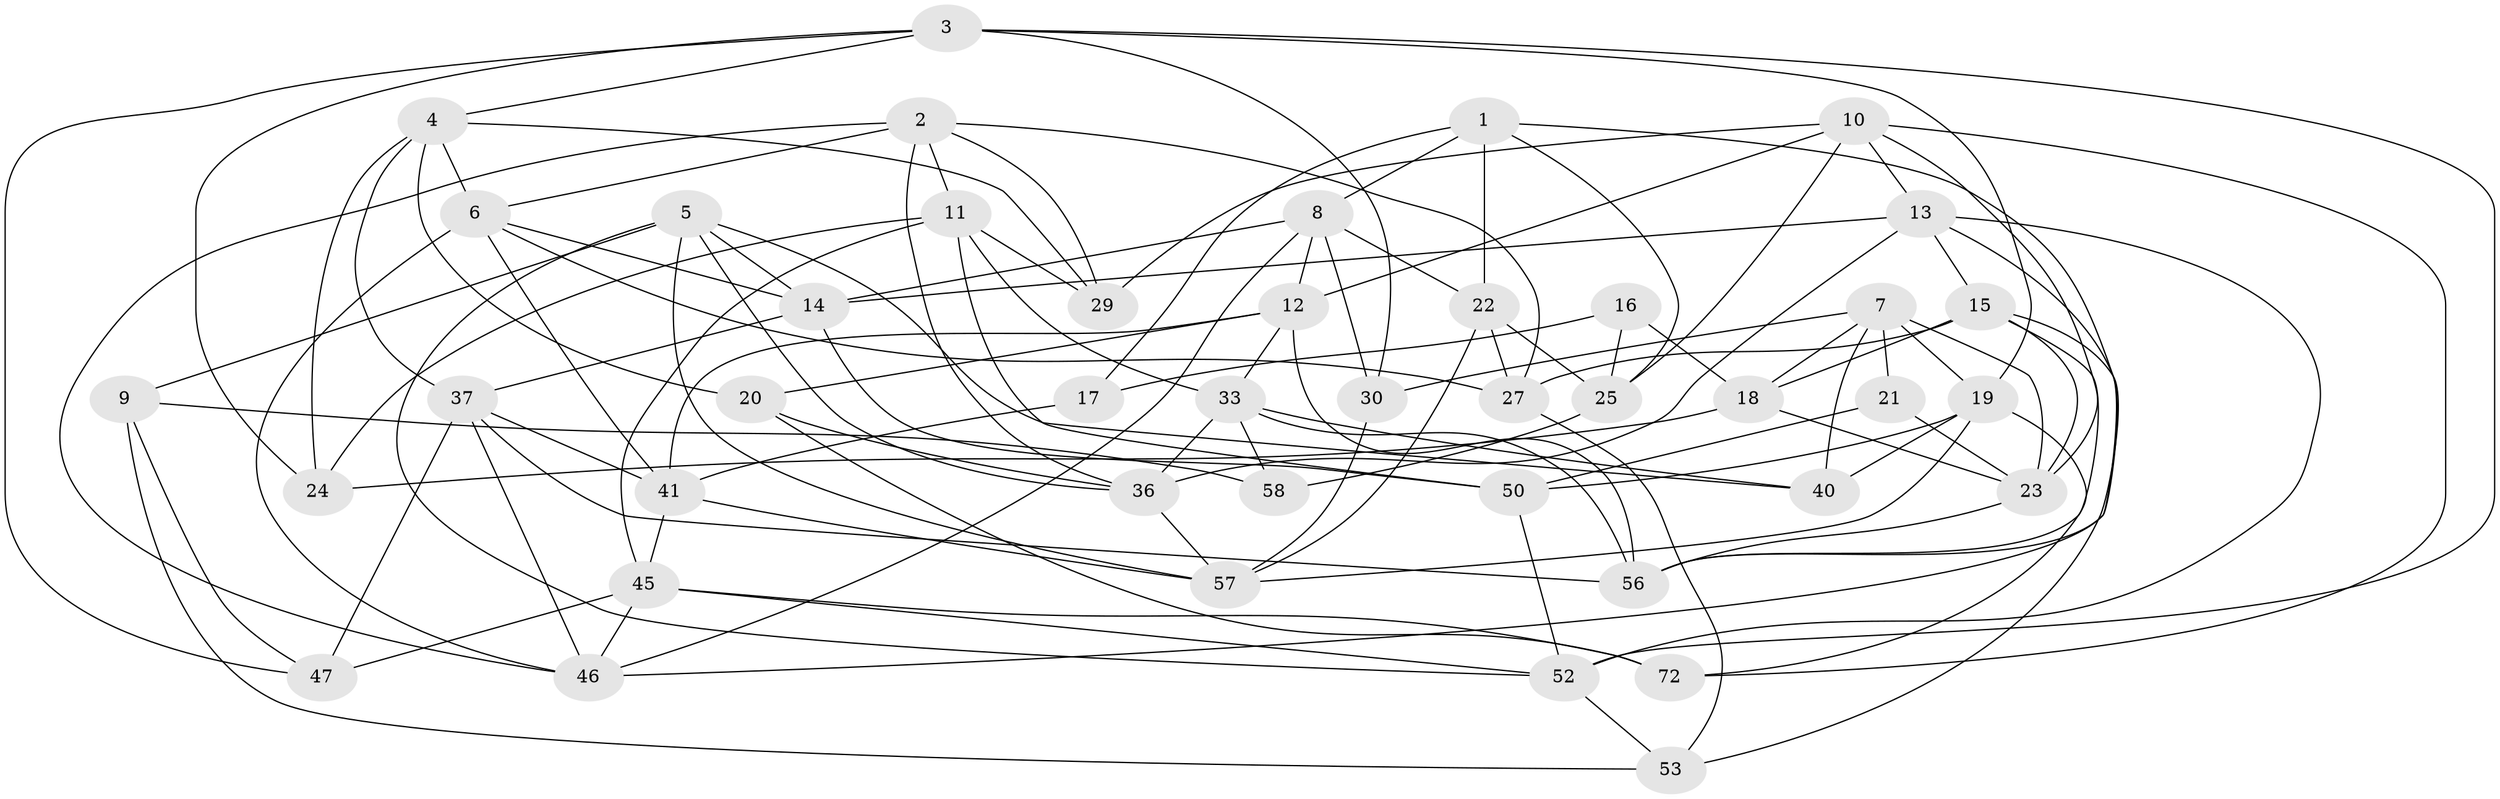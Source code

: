 // Generated by graph-tools (version 1.1) at 2025/52/02/27/25 19:52:31]
// undirected, 43 vertices, 111 edges
graph export_dot {
graph [start="1"]
  node [color=gray90,style=filled];
  1 [super="+55"];
  2 [super="+31"];
  3 [super="+32"];
  4 [super="+43"];
  5 [super="+64"];
  6 [super="+26"];
  7 [super="+73"];
  8 [super="+28"];
  9;
  10 [super="+39"];
  11 [super="+38"];
  12 [super="+48"];
  13 [super="+54"];
  14 [super="+59"];
  15 [super="+66"];
  16;
  17;
  18 [super="+60"];
  19 [super="+63"];
  20;
  21;
  22 [super="+67"];
  23 [super="+65"];
  24;
  25 [super="+35"];
  27 [super="+42"];
  29;
  30;
  33 [super="+34"];
  36 [super="+44"];
  37 [super="+61"];
  40;
  41 [super="+71"];
  45 [super="+49"];
  46 [super="+51"];
  47;
  50 [super="+69"];
  52 [super="+62"];
  53;
  56 [super="+70"];
  57 [super="+68"];
  58;
  72;
  1 -- 17 [weight=2];
  1 -- 25;
  1 -- 8;
  1 -- 56;
  1 -- 22;
  2 -- 29;
  2 -- 6;
  2 -- 27;
  2 -- 11;
  2 -- 36;
  2 -- 46;
  3 -- 30;
  3 -- 4;
  3 -- 19;
  3 -- 24;
  3 -- 47;
  3 -- 52;
  4 -- 20;
  4 -- 37;
  4 -- 29;
  4 -- 24;
  4 -- 6;
  5 -- 40;
  5 -- 36;
  5 -- 9;
  5 -- 14;
  5 -- 57;
  5 -- 52;
  6 -- 41;
  6 -- 27;
  6 -- 14;
  6 -- 46;
  7 -- 30;
  7 -- 40;
  7 -- 19;
  7 -- 18;
  7 -- 23;
  7 -- 21;
  8 -- 14;
  8 -- 22;
  8 -- 30;
  8 -- 12;
  8 -- 46;
  9 -- 47;
  9 -- 58;
  9 -- 53;
  10 -- 13;
  10 -- 29;
  10 -- 72;
  10 -- 12;
  10 -- 23;
  10 -- 25;
  11 -- 45;
  11 -- 24;
  11 -- 50;
  11 -- 33;
  11 -- 29;
  12 -- 33;
  12 -- 41;
  12 -- 20;
  12 -- 56;
  13 -- 46;
  13 -- 36;
  13 -- 15;
  13 -- 14;
  13 -- 52;
  14 -- 37;
  14 -- 50;
  15 -- 53;
  15 -- 56;
  15 -- 27;
  15 -- 23;
  15 -- 18;
  16 -- 17;
  16 -- 18 [weight=2];
  16 -- 25;
  17 -- 41;
  18 -- 23;
  18 -- 24;
  19 -- 50;
  19 -- 57;
  19 -- 72;
  19 -- 40;
  20 -- 72;
  20 -- 36;
  21 -- 50 [weight=2];
  21 -- 23;
  22 -- 25;
  22 -- 27 [weight=2];
  22 -- 57;
  23 -- 56;
  25 -- 58 [weight=2];
  27 -- 53;
  30 -- 57;
  33 -- 58;
  33 -- 40;
  33 -- 36;
  33 -- 56;
  36 -- 57;
  37 -- 46;
  37 -- 41;
  37 -- 47;
  37 -- 56;
  41 -- 57;
  41 -- 45;
  45 -- 47;
  45 -- 46;
  45 -- 72;
  45 -- 52;
  50 -- 52;
  52 -- 53;
}
